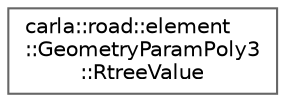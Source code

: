 digraph "类继承关系图"
{
 // INTERACTIVE_SVG=YES
 // LATEX_PDF_SIZE
  bgcolor="transparent";
  edge [fontname=Helvetica,fontsize=10,labelfontname=Helvetica,labelfontsize=10];
  node [fontname=Helvetica,fontsize=10,shape=box,height=0.2,width=0.4];
  rankdir="LR";
  Node0 [id="Node000000",label="carla::road::element\l::GeometryParamPoly3\l::RtreeValue",height=0.2,width=0.4,color="grey40", fillcolor="white", style="filled",URL="$d8/d18/structcarla_1_1road_1_1element_1_1GeometryParamPoly3_1_1RtreeValue.html",tooltip=" "];
}
